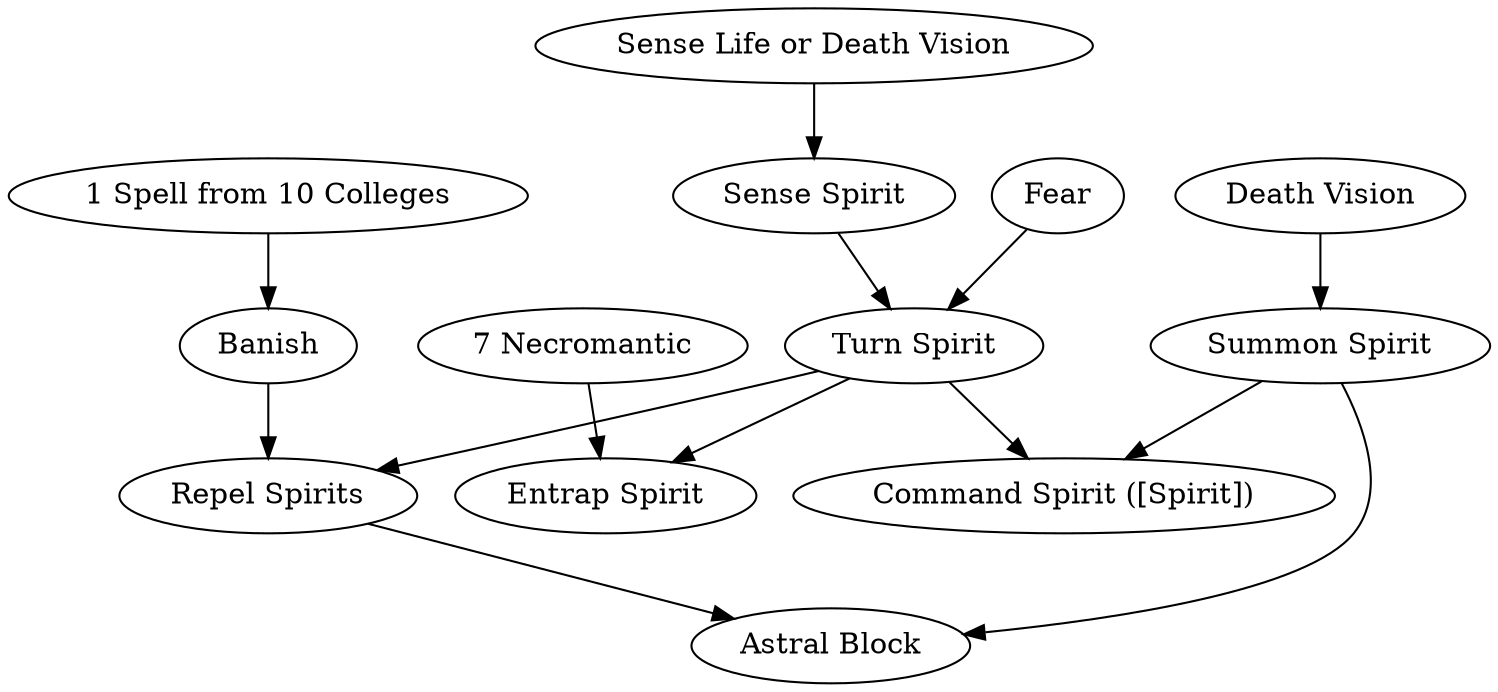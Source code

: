 digraph {
    "Repel Spirits" -> { "Astral Block" }
    "Summon Spirit" -> { "Astral Block", "Command Spirit ([Spirit])" }
    "1 Spell from 10 Colleges" -> { "Banish" }
    "Turn Spirit" -> { "Command Spirit ([Spirit])", "Entrap Spirit", "Repel Spirits" }
    "7 Necromantic" -> { "Entrap Spirit" }
    "Banish" -> { "Repel Spirits" }
    "Sense Life or Death Vision" -> { "Sense Spirit" }
    "Death Vision" -> { "Summon Spirit" }
    "Fear" -> { "Turn Spirit" }
    "Sense Spirit" -> { "Turn Spirit" }
}